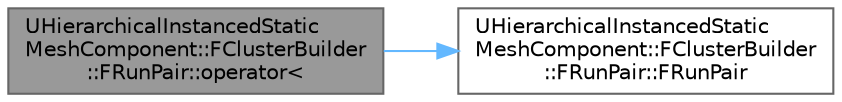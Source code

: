 digraph "UHierarchicalInstancedStaticMeshComponent::FClusterBuilder::FRunPair::operator&lt;"
{
 // INTERACTIVE_SVG=YES
 // LATEX_PDF_SIZE
  bgcolor="transparent";
  edge [fontname=Helvetica,fontsize=10,labelfontname=Helvetica,labelfontsize=10];
  node [fontname=Helvetica,fontsize=10,shape=box,height=0.2,width=0.4];
  rankdir="LR";
  Node1 [id="Node000001",label="UHierarchicalInstancedStatic\lMeshComponent::FClusterBuilder\l::FRunPair::operator\<",height=0.2,width=0.4,color="gray40", fillcolor="grey60", style="filled", fontcolor="black",tooltip=" "];
  Node1 -> Node2 [id="edge1_Node000001_Node000002",color="steelblue1",style="solid",tooltip=" "];
  Node2 [id="Node000002",label="UHierarchicalInstancedStatic\lMeshComponent::FClusterBuilder\l::FRunPair::FRunPair",height=0.2,width=0.4,color="grey40", fillcolor="white", style="filled",URL="$d8/d27/structUHierarchicalInstancedStaticMeshComponent_1_1FClusterBuilder_1_1FRunPair.html#abce85bb62bb82403f385f57eb8c1d778",tooltip=" "];
}
